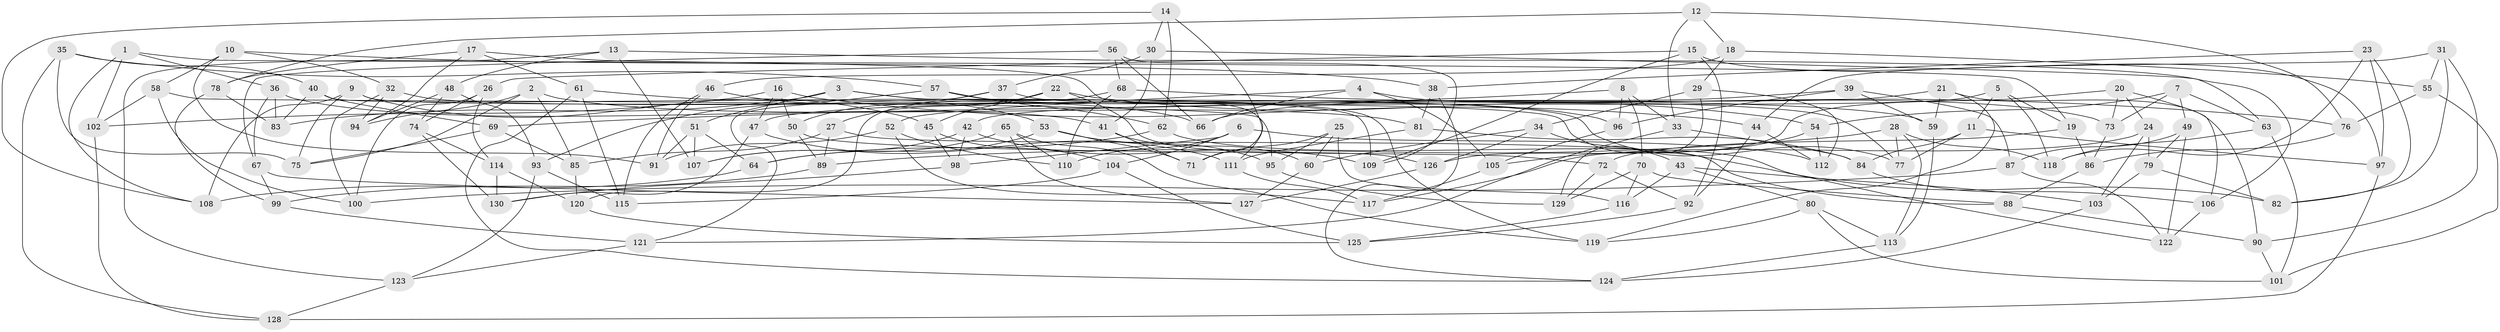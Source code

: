 // coarse degree distribution, {3: 0.07692307692307693, 4: 0.3076923076923077, 6: 0.1346153846153846, 5: 0.19230769230769232, 7: 0.07692307692307693, 8: 0.15384615384615385, 9: 0.038461538461538464, 14: 0.019230769230769232}
// Generated by graph-tools (version 1.1) at 2025/02/03/04/25 22:02:22]
// undirected, 130 vertices, 260 edges
graph export_dot {
graph [start="1"]
  node [color=gray90,style=filled];
  1;
  2;
  3;
  4;
  5;
  6;
  7;
  8;
  9;
  10;
  11;
  12;
  13;
  14;
  15;
  16;
  17;
  18;
  19;
  20;
  21;
  22;
  23;
  24;
  25;
  26;
  27;
  28;
  29;
  30;
  31;
  32;
  33;
  34;
  35;
  36;
  37;
  38;
  39;
  40;
  41;
  42;
  43;
  44;
  45;
  46;
  47;
  48;
  49;
  50;
  51;
  52;
  53;
  54;
  55;
  56;
  57;
  58;
  59;
  60;
  61;
  62;
  63;
  64;
  65;
  66;
  67;
  68;
  69;
  70;
  71;
  72;
  73;
  74;
  75;
  76;
  77;
  78;
  79;
  80;
  81;
  82;
  83;
  84;
  85;
  86;
  87;
  88;
  89;
  90;
  91;
  92;
  93;
  94;
  95;
  96;
  97;
  98;
  99;
  100;
  101;
  102;
  103;
  104;
  105;
  106;
  107;
  108;
  109;
  110;
  111;
  112;
  113;
  114;
  115;
  116;
  117;
  118;
  119;
  120;
  121;
  122;
  123;
  124;
  125;
  126;
  127;
  128;
  129;
  130;
  1 -- 102;
  1 -- 108;
  1 -- 36;
  1 -- 19;
  2 -- 94;
  2 -- 75;
  2 -- 85;
  2 -- 81;
  3 -- 77;
  3 -- 51;
  3 -- 119;
  3 -- 83;
  4 -- 105;
  4 -- 73;
  4 -- 52;
  4 -- 66;
  5 -- 118;
  5 -- 19;
  5 -- 42;
  5 -- 11;
  6 -- 110;
  6 -- 98;
  6 -- 112;
  6 -- 104;
  7 -- 63;
  7 -- 73;
  7 -- 54;
  7 -- 49;
  8 -- 33;
  8 -- 69;
  8 -- 96;
  8 -- 70;
  9 -- 45;
  9 -- 122;
  9 -- 75;
  9 -- 108;
  10 -- 32;
  10 -- 91;
  10 -- 38;
  10 -- 58;
  11 -- 84;
  11 -- 77;
  11 -- 97;
  12 -- 78;
  12 -- 18;
  12 -- 33;
  12 -- 76;
  13 -- 48;
  13 -- 123;
  13 -- 107;
  13 -- 106;
  14 -- 71;
  14 -- 30;
  14 -- 108;
  14 -- 62;
  15 -- 92;
  15 -- 26;
  15 -- 109;
  15 -- 97;
  16 -- 50;
  16 -- 102;
  16 -- 47;
  16 -- 44;
  17 -- 111;
  17 -- 94;
  17 -- 78;
  17 -- 61;
  18 -- 46;
  18 -- 29;
  18 -- 55;
  19 -- 86;
  19 -- 72;
  20 -- 126;
  20 -- 73;
  20 -- 24;
  20 -- 106;
  21 -- 59;
  21 -- 90;
  21 -- 119;
  21 -- 47;
  22 -- 45;
  22 -- 54;
  22 -- 27;
  22 -- 126;
  23 -- 118;
  23 -- 82;
  23 -- 97;
  23 -- 38;
  24 -- 79;
  24 -- 103;
  24 -- 117;
  25 -- 116;
  25 -- 71;
  25 -- 95;
  25 -- 60;
  26 -- 74;
  26 -- 114;
  26 -- 100;
  27 -- 85;
  27 -- 88;
  27 -- 89;
  28 -- 113;
  28 -- 118;
  28 -- 89;
  28 -- 77;
  29 -- 34;
  29 -- 112;
  29 -- 129;
  30 -- 63;
  30 -- 37;
  30 -- 41;
  31 -- 90;
  31 -- 55;
  31 -- 82;
  31 -- 44;
  32 -- 100;
  32 -- 94;
  32 -- 59;
  33 -- 121;
  33 -- 84;
  34 -- 126;
  34 -- 60;
  34 -- 43;
  35 -- 57;
  35 -- 128;
  35 -- 75;
  35 -- 40;
  36 -- 41;
  36 -- 67;
  36 -- 83;
  37 -- 50;
  37 -- 121;
  37 -- 77;
  38 -- 124;
  38 -- 81;
  39 -- 96;
  39 -- 66;
  39 -- 59;
  39 -- 87;
  40 -- 69;
  40 -- 83;
  40 -- 109;
  41 -- 71;
  41 -- 60;
  42 -- 109;
  42 -- 98;
  42 -- 107;
  43 -- 116;
  43 -- 80;
  43 -- 103;
  44 -- 112;
  44 -- 92;
  45 -- 98;
  45 -- 104;
  46 -- 53;
  46 -- 91;
  46 -- 115;
  47 -- 111;
  47 -- 130;
  48 -- 93;
  48 -- 74;
  48 -- 94;
  49 -- 79;
  49 -- 87;
  49 -- 122;
  50 -- 89;
  50 -- 72;
  51 -- 64;
  51 -- 91;
  51 -- 107;
  52 -- 91;
  52 -- 117;
  52 -- 110;
  53 -- 64;
  53 -- 71;
  53 -- 95;
  54 -- 105;
  54 -- 112;
  55 -- 76;
  55 -- 101;
  56 -- 66;
  56 -- 109;
  56 -- 67;
  56 -- 68;
  57 -- 96;
  57 -- 93;
  57 -- 62;
  58 -- 100;
  58 -- 102;
  58 -- 95;
  59 -- 113;
  60 -- 127;
  61 -- 66;
  61 -- 124;
  61 -- 115;
  62 -- 82;
  62 -- 64;
  63 -- 101;
  63 -- 118;
  64 -- 108;
  65 -- 127;
  65 -- 107;
  65 -- 110;
  65 -- 119;
  67 -- 99;
  67 -- 127;
  68 -- 120;
  68 -- 76;
  68 -- 110;
  69 -- 75;
  69 -- 85;
  70 -- 88;
  70 -- 129;
  70 -- 116;
  72 -- 92;
  72 -- 129;
  73 -- 86;
  74 -- 130;
  74 -- 114;
  76 -- 86;
  78 -- 99;
  78 -- 83;
  79 -- 103;
  79 -- 82;
  80 -- 119;
  80 -- 101;
  80 -- 113;
  81 -- 84;
  81 -- 111;
  84 -- 106;
  85 -- 120;
  86 -- 88;
  87 -- 100;
  87 -- 122;
  88 -- 90;
  89 -- 99;
  90 -- 101;
  92 -- 125;
  93 -- 115;
  93 -- 123;
  95 -- 129;
  96 -- 105;
  97 -- 128;
  98 -- 130;
  99 -- 121;
  102 -- 128;
  103 -- 124;
  104 -- 115;
  104 -- 125;
  105 -- 117;
  106 -- 122;
  111 -- 117;
  113 -- 124;
  114 -- 130;
  114 -- 120;
  116 -- 125;
  120 -- 125;
  121 -- 123;
  123 -- 128;
  126 -- 127;
}
